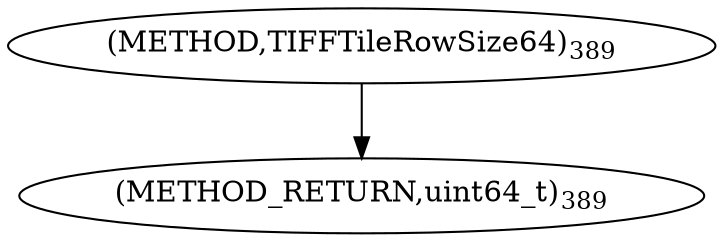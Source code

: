 digraph "TIFFTileRowSize64" {  
"8611" [label = <(METHOD,TIFFTileRowSize64)<SUB>389</SUB>> ]
"8613" [label = <(METHOD_RETURN,uint64_t)<SUB>389</SUB>> ]
  "8611" -> "8613" 
}
